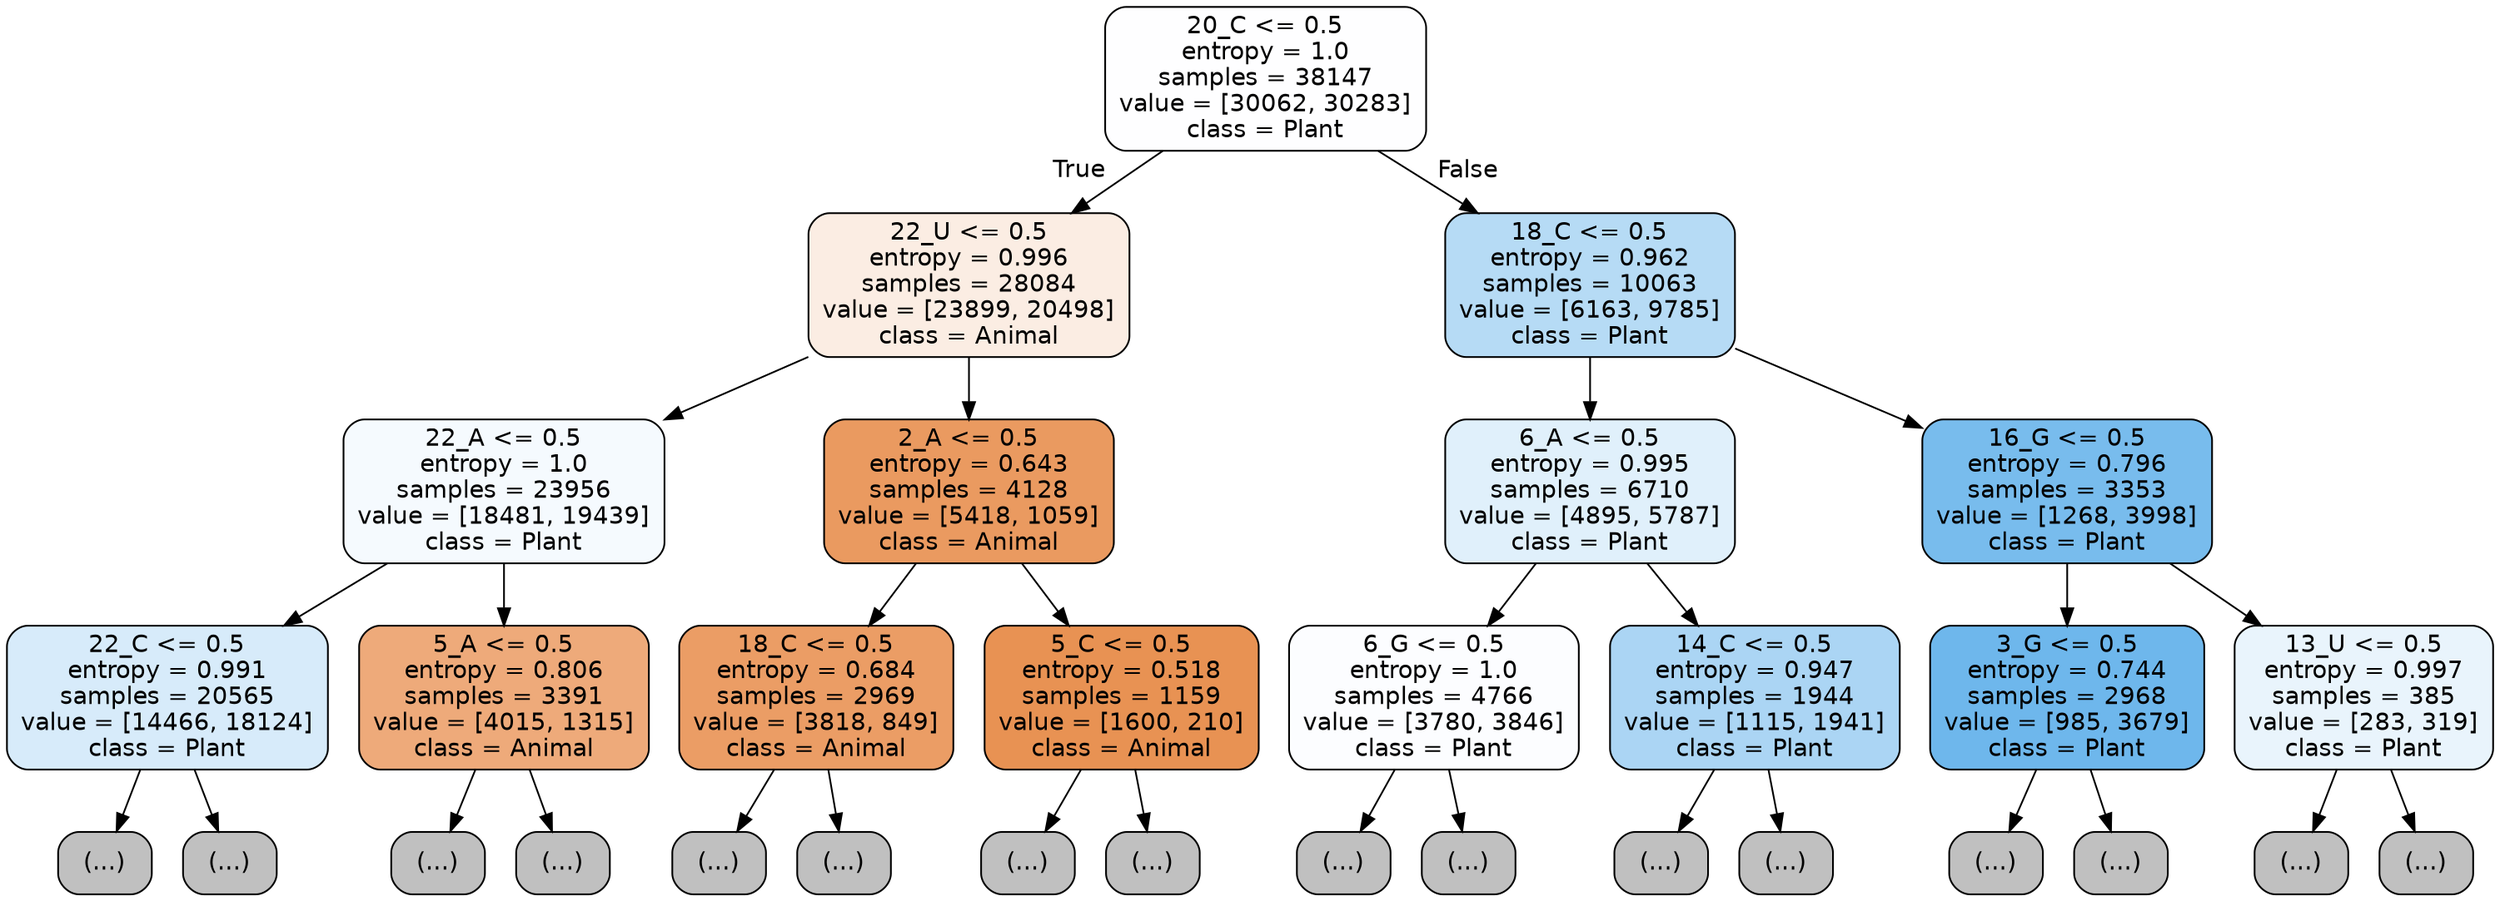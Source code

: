 digraph Tree {
node [shape=box, style="filled, rounded", color="black", fontname="helvetica"] ;
edge [fontname="helvetica"] ;
0 [label="20_C <= 0.5\nentropy = 1.0\nsamples = 38147\nvalue = [30062, 30283]\nclass = Plant", fillcolor="#fefeff"] ;
1 [label="22_U <= 0.5\nentropy = 0.996\nsamples = 28084\nvalue = [23899, 20498]\nclass = Animal", fillcolor="#fbede3"] ;
0 -> 1 [labeldistance=2.5, labelangle=45, headlabel="True"] ;
2 [label="22_A <= 0.5\nentropy = 1.0\nsamples = 23956\nvalue = [18481, 19439]\nclass = Plant", fillcolor="#f5fafe"] ;
1 -> 2 ;
3 [label="22_C <= 0.5\nentropy = 0.991\nsamples = 20565\nvalue = [14466, 18124]\nclass = Plant", fillcolor="#d7ebfa"] ;
2 -> 3 ;
4 [label="(...)", fillcolor="#C0C0C0"] ;
3 -> 4 ;
8179 [label="(...)", fillcolor="#C0C0C0"] ;
3 -> 8179 ;
9544 [label="5_A <= 0.5\nentropy = 0.806\nsamples = 3391\nvalue = [4015, 1315]\nclass = Animal", fillcolor="#eeaa7a"] ;
2 -> 9544 ;
9545 [label="(...)", fillcolor="#C0C0C0"] ;
9544 -> 9545 ;
10734 [label="(...)", fillcolor="#C0C0C0"] ;
9544 -> 10734 ;
11093 [label="2_A <= 0.5\nentropy = 0.643\nsamples = 4128\nvalue = [5418, 1059]\nclass = Animal", fillcolor="#ea9a60"] ;
1 -> 11093 ;
11094 [label="18_C <= 0.5\nentropy = 0.684\nsamples = 2969\nvalue = [3818, 849]\nclass = Animal", fillcolor="#eb9d65"] ;
11093 -> 11094 ;
11095 [label="(...)", fillcolor="#C0C0C0"] ;
11094 -> 11095 ;
11936 [label="(...)", fillcolor="#C0C0C0"] ;
11094 -> 11936 ;
12227 [label="5_C <= 0.5\nentropy = 0.518\nsamples = 1159\nvalue = [1600, 210]\nclass = Animal", fillcolor="#e89253"] ;
11093 -> 12227 ;
12228 [label="(...)", fillcolor="#C0C0C0"] ;
12227 -> 12228 ;
12511 [label="(...)", fillcolor="#C0C0C0"] ;
12227 -> 12511 ;
12606 [label="18_C <= 0.5\nentropy = 0.962\nsamples = 10063\nvalue = [6163, 9785]\nclass = Plant", fillcolor="#b6dbf5"] ;
0 -> 12606 [labeldistance=2.5, labelangle=-45, headlabel="False"] ;
12607 [label="6_A <= 0.5\nentropy = 0.995\nsamples = 6710\nvalue = [4895, 5787]\nclass = Plant", fillcolor="#e0f0fb"] ;
12606 -> 12607 ;
12608 [label="6_G <= 0.5\nentropy = 1.0\nsamples = 4766\nvalue = [3780, 3846]\nclass = Plant", fillcolor="#fcfdff"] ;
12607 -> 12608 ;
12609 [label="(...)", fillcolor="#C0C0C0"] ;
12608 -> 12609 ;
14230 [label="(...)", fillcolor="#C0C0C0"] ;
12608 -> 14230 ;
15051 [label="14_C <= 0.5\nentropy = 0.947\nsamples = 1944\nvalue = [1115, 1941]\nclass = Plant", fillcolor="#abd5f4"] ;
12607 -> 15051 ;
15052 [label="(...)", fillcolor="#C0C0C0"] ;
15051 -> 15052 ;
15601 [label="(...)", fillcolor="#C0C0C0"] ;
15051 -> 15601 ;
15766 [label="16_G <= 0.5\nentropy = 0.796\nsamples = 3353\nvalue = [1268, 3998]\nclass = Plant", fillcolor="#78bced"] ;
12606 -> 15766 ;
15767 [label="3_G <= 0.5\nentropy = 0.744\nsamples = 2968\nvalue = [985, 3679]\nclass = Plant", fillcolor="#6eb7ec"] ;
15766 -> 15767 ;
15768 [label="(...)", fillcolor="#C0C0C0"] ;
15767 -> 15768 ;
16243 [label="(...)", fillcolor="#C0C0C0"] ;
15767 -> 16243 ;
16410 [label="13_U <= 0.5\nentropy = 0.997\nsamples = 385\nvalue = [283, 319]\nclass = Plant", fillcolor="#e9f4fc"] ;
15766 -> 16410 ;
16411 [label="(...)", fillcolor="#C0C0C0"] ;
16410 -> 16411 ;
16548 [label="(...)", fillcolor="#C0C0C0"] ;
16410 -> 16548 ;
}
